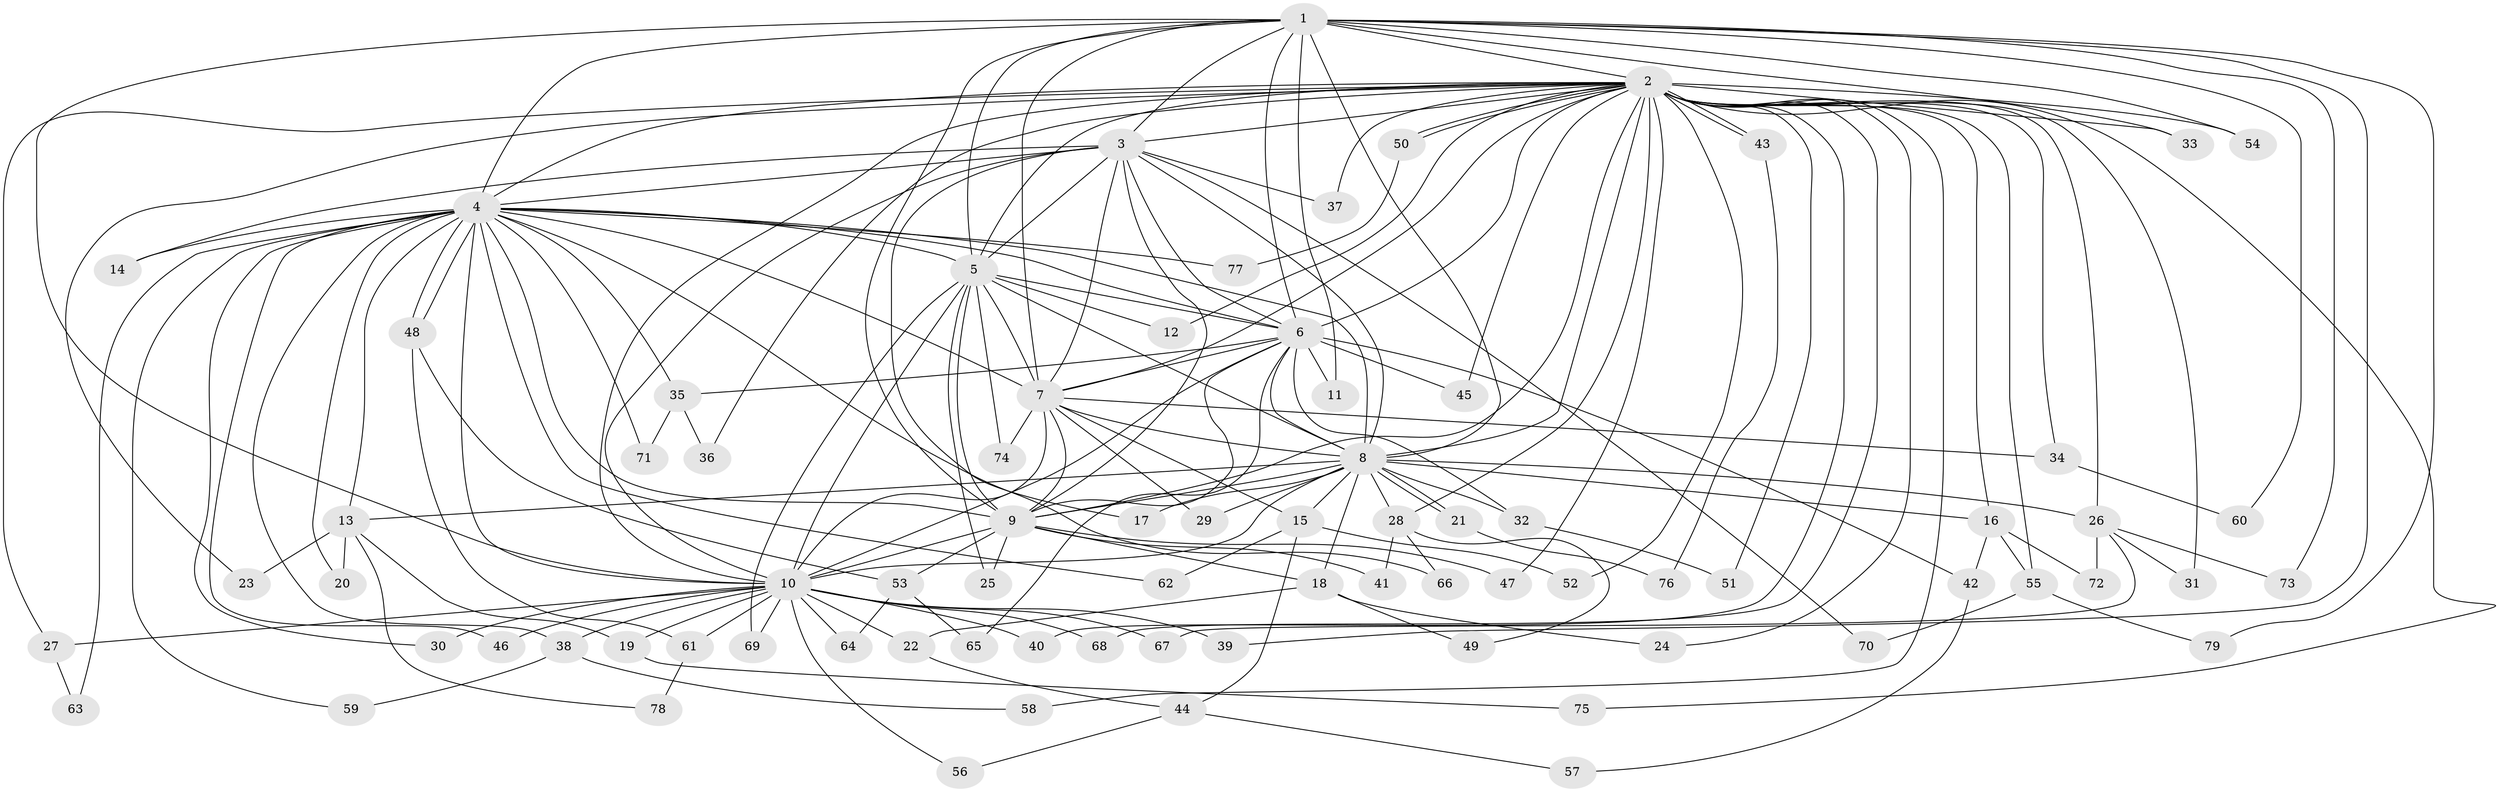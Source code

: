 // coarse degree distribution, {9: 0.02564102564102564, 28: 0.02564102564102564, 11: 0.05128205128205128, 12: 0.02564102564102564, 10: 0.02564102564102564, 16: 0.02564102564102564, 17: 0.02564102564102564, 2: 0.46153846153846156, 6: 0.02564102564102564, 1: 0.02564102564102564, 5: 0.05128205128205128, 3: 0.1282051282051282, 4: 0.10256410256410256}
// Generated by graph-tools (version 1.1) at 2025/17/03/04/25 18:17:57]
// undirected, 79 vertices, 183 edges
graph export_dot {
graph [start="1"]
  node [color=gray90,style=filled];
  1;
  2;
  3;
  4;
  5;
  6;
  7;
  8;
  9;
  10;
  11;
  12;
  13;
  14;
  15;
  16;
  17;
  18;
  19;
  20;
  21;
  22;
  23;
  24;
  25;
  26;
  27;
  28;
  29;
  30;
  31;
  32;
  33;
  34;
  35;
  36;
  37;
  38;
  39;
  40;
  41;
  42;
  43;
  44;
  45;
  46;
  47;
  48;
  49;
  50;
  51;
  52;
  53;
  54;
  55;
  56;
  57;
  58;
  59;
  60;
  61;
  62;
  63;
  64;
  65;
  66;
  67;
  68;
  69;
  70;
  71;
  72;
  73;
  74;
  75;
  76;
  77;
  78;
  79;
  1 -- 2;
  1 -- 3;
  1 -- 4;
  1 -- 5;
  1 -- 6;
  1 -- 7;
  1 -- 8;
  1 -- 9;
  1 -- 10;
  1 -- 11;
  1 -- 33;
  1 -- 39;
  1 -- 54;
  1 -- 60;
  1 -- 73;
  1 -- 79;
  2 -- 3;
  2 -- 4;
  2 -- 5;
  2 -- 6;
  2 -- 7;
  2 -- 8;
  2 -- 9;
  2 -- 10;
  2 -- 12;
  2 -- 16;
  2 -- 23;
  2 -- 24;
  2 -- 26;
  2 -- 27;
  2 -- 28;
  2 -- 31;
  2 -- 33;
  2 -- 34;
  2 -- 36;
  2 -- 37;
  2 -- 40;
  2 -- 43;
  2 -- 43;
  2 -- 45;
  2 -- 47;
  2 -- 50;
  2 -- 50;
  2 -- 51;
  2 -- 52;
  2 -- 54;
  2 -- 55;
  2 -- 58;
  2 -- 68;
  2 -- 75;
  3 -- 4;
  3 -- 5;
  3 -- 6;
  3 -- 7;
  3 -- 8;
  3 -- 9;
  3 -- 10;
  3 -- 14;
  3 -- 17;
  3 -- 37;
  3 -- 70;
  4 -- 5;
  4 -- 6;
  4 -- 7;
  4 -- 8;
  4 -- 9;
  4 -- 10;
  4 -- 13;
  4 -- 14;
  4 -- 20;
  4 -- 30;
  4 -- 35;
  4 -- 38;
  4 -- 46;
  4 -- 48;
  4 -- 48;
  4 -- 59;
  4 -- 62;
  4 -- 63;
  4 -- 66;
  4 -- 71;
  4 -- 77;
  5 -- 6;
  5 -- 7;
  5 -- 8;
  5 -- 9;
  5 -- 10;
  5 -- 12;
  5 -- 25;
  5 -- 69;
  5 -- 74;
  6 -- 7;
  6 -- 8;
  6 -- 9;
  6 -- 10;
  6 -- 11;
  6 -- 32;
  6 -- 35;
  6 -- 42;
  6 -- 45;
  6 -- 65;
  7 -- 8;
  7 -- 9;
  7 -- 10;
  7 -- 15;
  7 -- 29;
  7 -- 34;
  7 -- 74;
  8 -- 9;
  8 -- 10;
  8 -- 13;
  8 -- 15;
  8 -- 16;
  8 -- 17;
  8 -- 18;
  8 -- 21;
  8 -- 21;
  8 -- 26;
  8 -- 28;
  8 -- 29;
  8 -- 32;
  9 -- 10;
  9 -- 18;
  9 -- 25;
  9 -- 41;
  9 -- 47;
  9 -- 53;
  10 -- 19;
  10 -- 22;
  10 -- 27;
  10 -- 30;
  10 -- 38;
  10 -- 39;
  10 -- 40;
  10 -- 46;
  10 -- 56;
  10 -- 61;
  10 -- 64;
  10 -- 67;
  10 -- 68;
  10 -- 69;
  13 -- 19;
  13 -- 20;
  13 -- 23;
  13 -- 78;
  15 -- 44;
  15 -- 52;
  15 -- 62;
  16 -- 42;
  16 -- 55;
  16 -- 72;
  18 -- 22;
  18 -- 24;
  18 -- 49;
  19 -- 75;
  21 -- 76;
  22 -- 44;
  26 -- 31;
  26 -- 67;
  26 -- 72;
  26 -- 73;
  27 -- 63;
  28 -- 41;
  28 -- 49;
  28 -- 66;
  32 -- 51;
  34 -- 60;
  35 -- 36;
  35 -- 71;
  38 -- 58;
  38 -- 59;
  42 -- 57;
  43 -- 76;
  44 -- 56;
  44 -- 57;
  48 -- 53;
  48 -- 61;
  50 -- 77;
  53 -- 64;
  53 -- 65;
  55 -- 70;
  55 -- 79;
  61 -- 78;
}
